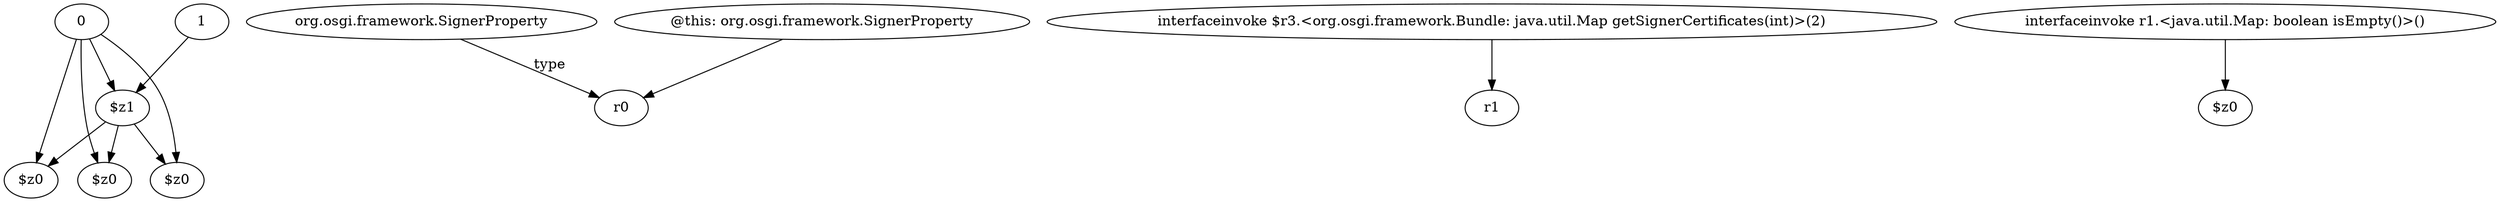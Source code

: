 digraph g {
0[label="1"]
1[label="$z1"]
0->1[label=""]
2[label="0"]
3[label="$z0"]
2->3[label=""]
4[label="$z0"]
1->4[label=""]
2->1[label=""]
5[label="$z0"]
1->5[label=""]
6[label="org.osgi.framework.SignerProperty"]
7[label="r0"]
6->7[label="type"]
8[label="@this: org.osgi.framework.SignerProperty"]
8->7[label=""]
9[label="interfaceinvoke $r3.<org.osgi.framework.Bundle: java.util.Map getSignerCertificates(int)>(2)"]
10[label="r1"]
9->10[label=""]
2->4[label=""]
11[label="interfaceinvoke r1.<java.util.Map: boolean isEmpty()>()"]
12[label="$z0"]
11->12[label=""]
1->3[label=""]
2->5[label=""]
}